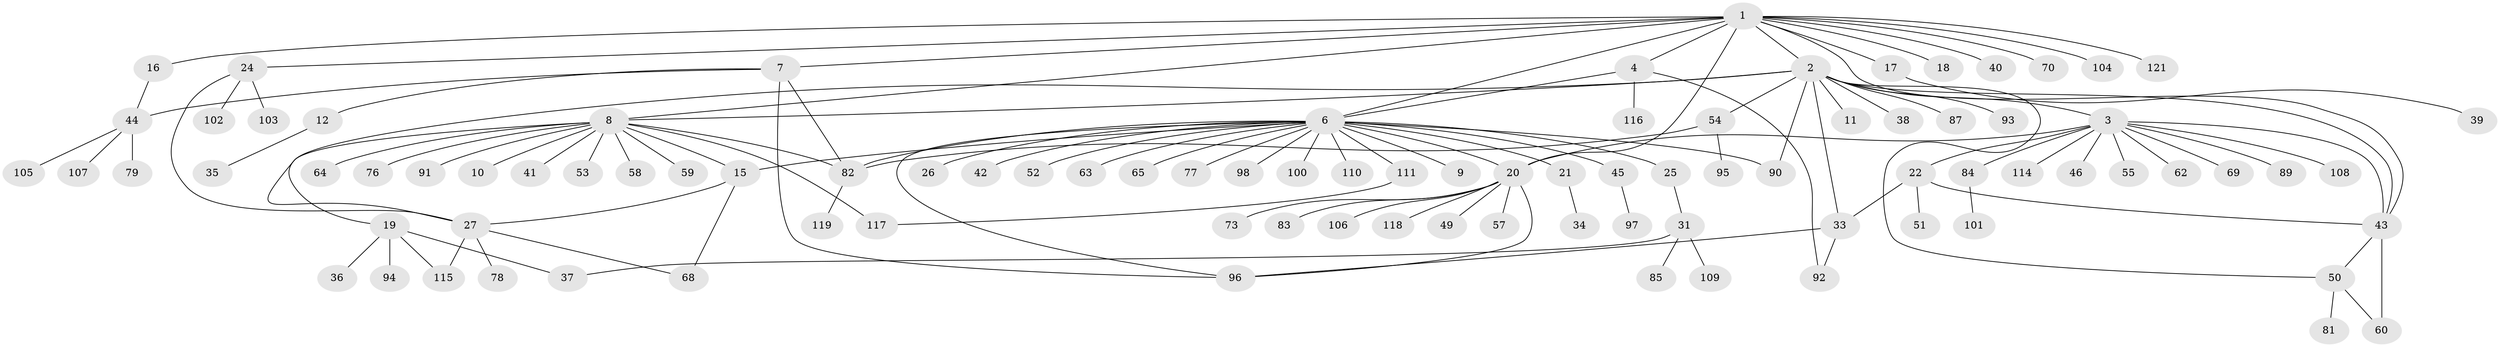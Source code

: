 // Generated by graph-tools (version 1.1) at 2025/52/02/27/25 19:52:00]
// undirected, 96 vertices, 121 edges
graph export_dot {
graph [start="1"]
  node [color=gray90,style=filled];
  1 [super="+5"];
  2 [super="+71"];
  3 [super="+28"];
  4 [super="+13"];
  6 [super="+99"];
  7 [super="+23"];
  8 [super="+14"];
  9;
  10;
  11;
  12 [super="+74"];
  15 [super="+113"];
  16 [super="+67"];
  17 [super="+72"];
  18;
  19 [super="+88"];
  20 [super="+29"];
  21 [super="+32"];
  22 [super="+47"];
  24 [super="+56"];
  25;
  26;
  27 [super="+30"];
  31 [super="+66"];
  33;
  34 [super="+80"];
  35;
  36;
  37 [super="+86"];
  38;
  39;
  40;
  41;
  42;
  43 [super="+61"];
  44 [super="+48"];
  45;
  46;
  49;
  50 [super="+75"];
  51;
  52;
  53;
  54;
  55;
  57;
  58;
  59;
  60;
  62;
  63;
  64;
  65;
  68;
  69;
  70;
  73;
  76;
  77;
  78;
  79;
  81;
  82 [super="+120"];
  83;
  84;
  85;
  87;
  89;
  90;
  91;
  92;
  93;
  94;
  95;
  96 [super="+112"];
  97;
  98;
  100;
  101;
  102;
  103;
  104;
  105;
  106;
  107;
  108;
  109;
  110;
  111;
  114;
  115;
  116;
  117;
  118;
  119;
  121;
  1 -- 2;
  1 -- 4;
  1 -- 6 [weight=2];
  1 -- 7;
  1 -- 17;
  1 -- 18;
  1 -- 70;
  1 -- 104;
  1 -- 121;
  1 -- 16;
  1 -- 8;
  1 -- 24;
  1 -- 40;
  1 -- 43;
  1 -- 20;
  2 -- 3;
  2 -- 8;
  2 -- 11;
  2 -- 27;
  2 -- 33;
  2 -- 38;
  2 -- 43;
  2 -- 54;
  2 -- 87;
  2 -- 93;
  2 -- 50;
  2 -- 90;
  3 -- 20;
  3 -- 22;
  3 -- 46;
  3 -- 55;
  3 -- 62;
  3 -- 69;
  3 -- 84;
  3 -- 89;
  3 -- 108;
  3 -- 114;
  3 -- 43;
  4 -- 6;
  4 -- 92;
  4 -- 116;
  6 -- 9;
  6 -- 15;
  6 -- 21;
  6 -- 25;
  6 -- 26;
  6 -- 42;
  6 -- 45;
  6 -- 52;
  6 -- 63;
  6 -- 65;
  6 -- 77;
  6 -- 82;
  6 -- 90;
  6 -- 98;
  6 -- 100;
  6 -- 110;
  6 -- 111;
  6 -- 20;
  6 -- 96;
  7 -- 12;
  7 -- 82;
  7 -- 44;
  7 -- 96;
  8 -- 10;
  8 -- 15;
  8 -- 19;
  8 -- 41;
  8 -- 53;
  8 -- 58;
  8 -- 59;
  8 -- 64;
  8 -- 76;
  8 -- 91;
  8 -- 117;
  8 -- 82;
  12 -- 35;
  15 -- 68;
  15 -- 27;
  16 -- 44;
  17 -- 39;
  19 -- 36;
  19 -- 115;
  19 -- 37;
  19 -- 94;
  20 -- 83;
  20 -- 118;
  20 -- 96;
  20 -- 73;
  20 -- 106;
  20 -- 49;
  20 -- 57;
  21 -- 34;
  22 -- 33;
  22 -- 43;
  22 -- 51;
  24 -- 27;
  24 -- 102;
  24 -- 103;
  25 -- 31;
  27 -- 68;
  27 -- 115;
  27 -- 78;
  31 -- 37;
  31 -- 85;
  31 -- 109;
  33 -- 92;
  33 -- 96;
  43 -- 50;
  43 -- 60;
  44 -- 105;
  44 -- 107;
  44 -- 79;
  45 -- 97;
  50 -- 81;
  50 -- 60;
  54 -- 82;
  54 -- 95;
  82 -- 119;
  84 -- 101;
  111 -- 117;
}
